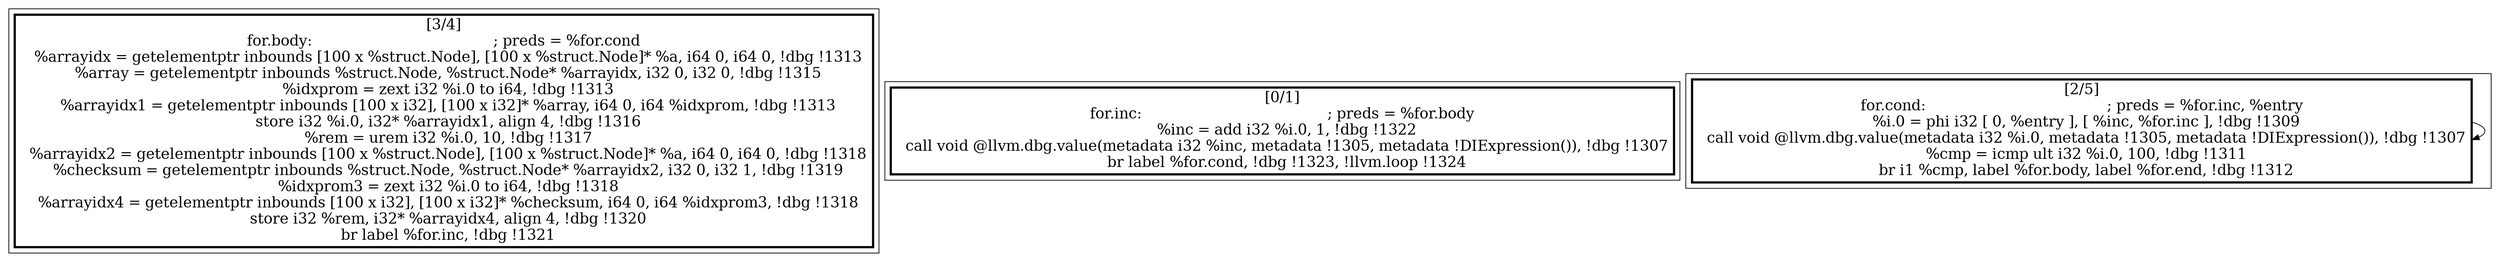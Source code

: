
digraph G {





subgraph cluster2 {


node41 [penwidth=3.0,fontsize=20,shape=rectangle,label="[3/4]
for.body:                                         ; preds = %for.cond
  %arrayidx = getelementptr inbounds [100 x %struct.Node], [100 x %struct.Node]* %a, i64 0, i64 0, !dbg !1313
  %array = getelementptr inbounds %struct.Node, %struct.Node* %arrayidx, i32 0, i32 0, !dbg !1315
  %idxprom = zext i32 %i.0 to i64, !dbg !1313
  %arrayidx1 = getelementptr inbounds [100 x i32], [100 x i32]* %array, i64 0, i64 %idxprom, !dbg !1313
  store i32 %i.0, i32* %arrayidx1, align 4, !dbg !1316
  %rem = urem i32 %i.0, 10, !dbg !1317
  %arrayidx2 = getelementptr inbounds [100 x %struct.Node], [100 x %struct.Node]* %a, i64 0, i64 0, !dbg !1318
  %checksum = getelementptr inbounds %struct.Node, %struct.Node* %arrayidx2, i32 0, i32 1, !dbg !1319
  %idxprom3 = zext i32 %i.0 to i64, !dbg !1318
  %arrayidx4 = getelementptr inbounds [100 x i32], [100 x i32]* %checksum, i64 0, i64 %idxprom3, !dbg !1318
  store i32 %rem, i32* %arrayidx4, align 4, !dbg !1320
  br label %for.inc, !dbg !1321
" ]



}

subgraph cluster0 {


node39 [penwidth=3.0,fontsize=20,shape=rectangle,label="[0/1]
for.inc:                                          ; preds = %for.body
  %inc = add i32 %i.0, 1, !dbg !1322
  call void @llvm.dbg.value(metadata i32 %inc, metadata !1305, metadata !DIExpression()), !dbg !1307
  br label %for.cond, !dbg !1323, !llvm.loop !1324
" ]



}

subgraph cluster1 {


node40 [penwidth=3.0,fontsize=20,shape=rectangle,label="[2/5]
for.cond:                                         ; preds = %for.inc, %entry
  %i.0 = phi i32 [ 0, %entry ], [ %inc, %for.inc ], !dbg !1309
  call void @llvm.dbg.value(metadata i32 %i.0, metadata !1305, metadata !DIExpression()), !dbg !1307
  %cmp = icmp ult i32 %i.0, 100, !dbg !1311
  br i1 %cmp, label %for.body, label %for.end, !dbg !1312
" ]

node40->node40 [ ]


}

}
